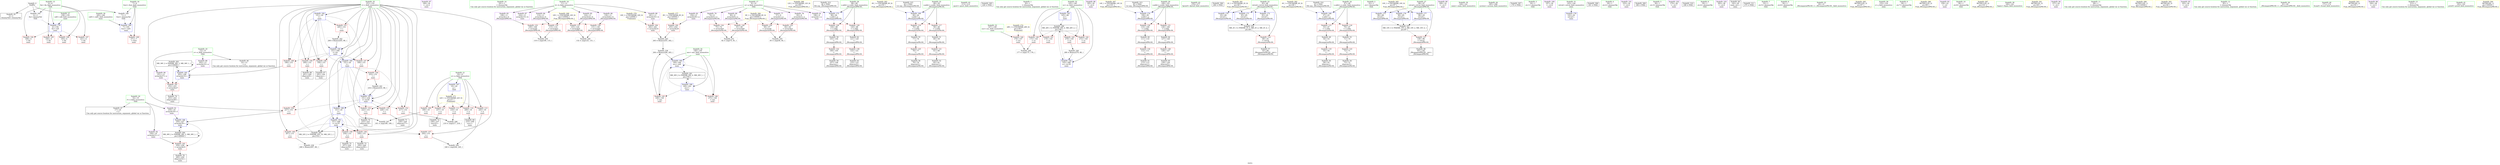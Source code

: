 digraph "SVFG" {
	label="SVFG";

	Node0x55605c719210 [shape=record,color=grey,label="{NodeID: 0\nNullPtr}"];
	Node0x55605c719210 -> Node0x55605c71aca0[style=solid];
	Node0x55605c719210 -> Node0x55605c722f00[style=solid];
	Node0x55605c719210 -> Node0x55605c722fd0[style=solid];
	Node0x55605c7343c0 [shape=record,color=black,label="{NodeID: 263\nMR_36V_2 = PHI(MR_36V_3, MR_36V_1, )\npts\{150000 \}\n}"];
	Node0x55605c7343c0 -> Node0x55605c722bc0[style=dashed];
	Node0x55605c7343c0 -> Node0x55605c723e00[style=dashed];
	Node0x55605c7343c0 -> Node0x55605c7343c0[style=dashed];
	Node0x55605c723b90 [shape=record,color=blue,label="{NodeID: 180\n7\<--165\nfout\<--call1\nmain\n}"];
	Node0x55605c723b90 -> Node0x55605c71b150[style=dashed];
	Node0x55605c71b880 [shape=record,color=purple,label="{NodeID: 97\n169\<--30\n\<--.str.4\nmain\n}"];
	Node0x55605c712230 [shape=record,color=green,label="{NodeID: 14\n241\<--1\n\<--dummyObj\nCan only get source location for instruction, argument, global var or function.}"];
	Node0x55605c736ac0 [shape=record,color=yellow,style=double,label="{NodeID: 277\n8V_1 = ENCHI(MR_8V_0)\npts\{100000 \}\nFun[main]}"];
	Node0x55605c736ac0 -> Node0x55605c722c90[style=dashed];
	Node0x55605c71b3c0 [shape=record,color=red,label="{NodeID: 111\n218\<--19\n\<--n\nmain\n}"];
	Node0x55605c71b3c0 -> Node0x55605c7288a0[style=solid];
	Node0x55605c719d80 [shape=record,color=green,label="{NodeID: 28\n98\<--99\nx.addr\<--x.addr_field_insensitive\n_Z8comparefPKvS0_\n}"];
	Node0x55605c719d80 -> Node0x55605c7210f0[style=solid];
	Node0x55605c719d80 -> Node0x55605c7211c0[style=solid];
	Node0x55605c719d80 -> Node0x55605c7235e0[style=solid];
	Node0x55605c720e80 [shape=record,color=red,label="{NodeID: 125\n78\<--77\n\<--\n_Z8compareePKvS0_\n}"];
	Node0x55605c720e80 -> Node0x55605c71c640[style=solid];
	Node0x55605c71a9a0 [shape=record,color=green,label="{NodeID: 42\n213\<--214\nqsort\<--qsort_field_insensitive\n}"];
	Node0x55605c743150 [shape=record,color=black,label="{NodeID: 305\n226 = PHI()\n}"];
	Node0x55605c7219e0 [shape=record,color=red,label="{NodeID: 139\n131\<--130\n\<--arrayidx6\n_Z8comparefPKvS0_\n}"];
	Node0x55605c7219e0 -> Node0x55605c728d20[style=solid];
	Node0x55605c71c640 [shape=record,color=black,label="{NodeID: 56\n79\<--78\nidxprom5\<--\n_Z8compareePKvS0_\n}"];
	Node0x55605c722540 [shape=record,color=red,label="{NodeID: 153\n222\<--151\n\<--i\nmain\n}"];
	Node0x55605c722540 -> Node0x55605c71d1a0[style=solid];
	Node0x55605c71d1a0 [shape=record,color=black,label="{NodeID: 70\n223\<--222\nidxprom14\<--\nmain\n}"];
	Node0x55605c728ea0 [shape=record,color=grey,label="{NodeID: 250\n116 = cmp(109, 115, )\n}"];
	Node0x55605c7230d0 [shape=record,color=blue,label="{NodeID: 167\n19\<--20\nn\<--\nGlob }"];
	Node0x55605c7230d0 -> Node0x55605c735d70[style=dashed];
	Node0x55605c71dd00 [shape=record,color=purple,label="{NodeID: 84\n114\<--11\narrayidx2\<--b\n_Z8comparefPKvS0_\n}"];
	Node0x55605c71dd00 -> Node0x55605c7216a0[style=solid];
	Node0x55605c6fd7c0 [shape=record,color=green,label="{NodeID: 1\n20\<--1\n\<--dummyObj\nCan only get source location for instruction, argument, global var or function.}"];
	Node0x55605c7348c0 [shape=record,color=black,label="{NodeID: 264\nMR_38V_2 = PHI(MR_38V_3, MR_38V_1, )\npts\{180000 \}\n}"];
	Node0x55605c7348c0 -> Node0x55605c722d60[style=dashed];
	Node0x55605c7348c0 -> Node0x55605c724070[style=dashed];
	Node0x55605c7348c0 -> Node0x55605c7348c0[style=dashed];
	Node0x55605c723c60 [shape=record,color=blue,label="{NodeID: 181\n145\<--68\nss\<--\nmain\n}"];
	Node0x55605c723c60 -> Node0x55605c7334c0[style=dashed];
	Node0x55605c71b950 [shape=record,color=purple,label="{NodeID: 98\n185\<--30\n\<--.str.4\nmain\n}"];
	Node0x55605c712330 [shape=record,color=green,label="{NodeID: 15\n4\<--6\nfin\<--fin_field_insensitive\nGlob }"];
	Node0x55605c712330 -> Node0x55605c71be30[style=solid];
	Node0x55605c712330 -> Node0x55605c71bf00[style=solid];
	Node0x55605c712330 -> Node0x55605c71afb0[style=solid];
	Node0x55605c712330 -> Node0x55605c71b080[style=solid];
	Node0x55605c712330 -> Node0x55605c722f00[style=solid];
	Node0x55605c712330 -> Node0x55605c723ac0[style=solid];
	Node0x55605c736ba0 [shape=record,color=yellow,style=double,label="{NodeID: 278\n16V_1 = ENCHI(MR_16V_0)\npts\{120000 \}\nFun[main]}"];
	Node0x55605c736ba0 -> Node0x55605c722e30[style=dashed];
	Node0x55605c71b490 [shape=record,color=red,label="{NodeID: 112\n237\<--19\n\<--n\nmain\n}"];
	Node0x55605c71b490 -> Node0x55605c71d340[style=solid];
	Node0x55605c719e50 [shape=record,color=green,label="{NodeID: 29\n100\<--101\ny.addr\<--y.addr_field_insensitive\n_Z8comparefPKvS0_\n}"];
	Node0x55605c719e50 -> Node0x55605c721290[style=solid];
	Node0x55605c719e50 -> Node0x55605c721360[style=solid];
	Node0x55605c719e50 -> Node0x55605c7236b0[style=solid];
	Node0x55605c720f50 [shape=record,color=red,label="{NodeID: 126\n81\<--80\n\<--arrayidx6\n_Z8compareePKvS0_\n}"];
	Node0x55605c720f50 -> Node0x55605c729020[style=solid];
	Node0x55605c71aaa0 [shape=record,color=green,label="{NodeID: 43\n276\<--277\nfprintf\<--fprintf_field_insensitive\n}"];
	Node0x55605c743250 [shape=record,color=black,label="{NodeID: 306\n284 = PHI()\n}"];
	Node0x55605c721ab0 [shape=record,color=red,label="{NodeID: 140\n175\<--145\n\<--ss\nmain\n}"];
	Node0x55605c721ab0 -> Node0x55605c728ba0[style=solid];
	Node0x55605c71c710 [shape=record,color=black,label="{NodeID: 57\n42\<--89\n_Z8compareePKvS0__ret\<--\n_Z8compareePKvS0_\n}"];
	Node0x55605c722610 [shape=record,color=red,label="{NodeID: 154\n227\<--151\n\<--i\nmain\n}"];
	Node0x55605c722610 -> Node0x55605c724070[style=solid];
	Node0x55605c71d270 [shape=record,color=black,label="{NodeID: 71\n229\<--228\nidxprom17\<--\nmain\n}"];
	Node0x55605c729020 [shape=record,color=grey,label="{NodeID: 251\n82 = cmp(75, 81, )\n}"];
	Node0x55605c7231d0 [shape=record,color=blue,label="{NodeID: 168\n47\<--43\nx.addr\<--x\n_Z8compareePKvS0_\n}"];
	Node0x55605c7231d0 -> Node0x55605c7206e0[style=dashed];
	Node0x55605c7231d0 -> Node0x55605c720770[style=dashed];
	Node0x55605c71ddd0 [shape=record,color=purple,label="{NodeID: 85\n124\<--11\narrayidx4\<--b\n_Z8comparefPKvS0_\n}"];
	Node0x55605c71ddd0 -> Node0x55605c721840[style=solid];
	Node0x55605c6fd690 [shape=record,color=green,label="{NodeID: 2\n22\<--1\n.str\<--dummyObj\nGlob }"];
	Node0x55605c734dc0 [shape=record,color=yellow,style=double,label="{NodeID: 265\n10V_1 = ENCHI(MR_10V_0)\npts\{97 \}\nFun[_Z8comparefPKvS0_]}"];
	Node0x55605c734dc0 -> Node0x55605c723780[style=dashed];
	Node0x55605c734dc0 -> Node0x55605c723850[style=dashed];
	Node0x55605c734dc0 -> Node0x55605c723920[style=dashed];
	Node0x55605c723d30 [shape=record,color=blue,label="{NodeID: 182\n151\<--20\ni\<--\nmain\n}"];
	Node0x55605c723d30 -> Node0x55605c722060[style=dashed];
	Node0x55605c723d30 -> Node0x55605c722130[style=dashed];
	Node0x55605c723d30 -> Node0x55605c722200[style=dashed];
	Node0x55605c723d30 -> Node0x55605c7222d0[style=dashed];
	Node0x55605c723d30 -> Node0x55605c7223a0[style=dashed];
	Node0x55605c723d30 -> Node0x55605c723ed0[style=dashed];
	Node0x55605c723d30 -> Node0x55605c723fa0[style=dashed];
	Node0x55605c71ba20 [shape=record,color=purple,label="{NodeID: 99\n180\<--32\n\<--.str.5\nmain\n}"];
	Node0x55605c712430 [shape=record,color=green,label="{NodeID: 16\n7\<--8\nfout\<--fout_field_insensitive\nGlob }"];
	Node0x55605c712430 -> Node0x55605c71b150[style=solid];
	Node0x55605c712430 -> Node0x55605c722fd0[style=solid];
	Node0x55605c712430 -> Node0x55605c723b90[style=solid];
	Node0x55605c71b560 [shape=record,color=red,label="{NodeID: 113\n245\<--19\n\<--n\nmain\n}"];
	Node0x55605c71b560 -> Node0x55605c7285a0[style=solid];
	Node0x55605c719f20 [shape=record,color=green,label="{NodeID: 30\n140\<--141\nmain\<--main_field_insensitive\n}"];
	Node0x55605c721020 [shape=record,color=red,label="{NodeID: 127\n138\<--96\n\<--retval\n_Z8comparefPKvS0_\n}"];
	Node0x55605c721020 -> Node0x55605c71ce60[style=solid];
	Node0x55605c71aba0 [shape=record,color=green,label="{NodeID: 44\n285\<--286\nsystem\<--system_field_insensitive\n}"];
	Node0x55605c743350 [shape=record,color=black,label="{NodeID: 307\n170 = PHI()\n}"];
	Node0x55605c721b80 [shape=record,color=red,label="{NodeID: 141\n179\<--145\n\<--ss\nmain\n}"];
	Node0x55605c71c7e0 [shape=record,color=black,label="{NodeID: 58\n105\<--104\n\<--\n_Z8comparefPKvS0_\n}"];
	Node0x55605c71c7e0 -> Node0x55605c721430[style=solid];
	Node0x55605c727ca0 [shape=record,color=grey,label="{NodeID: 238\n264 = Binary(248, 263, )\n}"];
	Node0x55605c727ca0 -> Node0x55605c7243b0[style=solid];
	Node0x55605c7226e0 [shape=record,color=red,label="{NodeID: 155\n228\<--151\n\<--i\nmain\n}"];
	Node0x55605c7226e0 -> Node0x55605c71d270[style=solid];
	Node0x55605c71d340 [shape=record,color=black,label="{NodeID: 72\n238\<--237\nconv22\<--\nmain\n}"];
	Node0x55605c730cc0 [shape=record,color=black,label="{NodeID: 252\nMR_2V_3 = PHI(MR_2V_5, MR_2V_2, MR_2V_4, )\npts\{46 \}\n}"];
	Node0x55605c730cc0 -> Node0x55605c71b630[style=dashed];
	Node0x55605c7232a0 [shape=record,color=blue,label="{NodeID: 169\n49\<--44\ny.addr\<--y\n_Z8compareePKvS0_\n}"];
	Node0x55605c7232a0 -> Node0x55605c720800[style=dashed];
	Node0x55605c7232a0 -> Node0x55605c7208d0[style=dashed];
	Node0x55605c71dea0 [shape=record,color=purple,label="{NodeID: 86\n130\<--11\narrayidx6\<--b\n_Z8comparefPKvS0_\n}"];
	Node0x55605c71dea0 -> Node0x55605c7219e0[style=solid];
	Node0x55605c718930 [shape=record,color=green,label="{NodeID: 3\n24\<--1\n.str.1\<--dummyObj\nGlob }"];
	Node0x55605c7358e0 [shape=record,color=yellow,style=double,label="{NodeID: 266\n12V_1 = ENCHI(MR_12V_0)\npts\{99 \}\nFun[_Z8comparefPKvS0_]}"];
	Node0x55605c7358e0 -> Node0x55605c7235e0[style=dashed];
	Node0x55605c723e00 [shape=record,color=blue,label="{NodeID: 183\n202\<--199\narrayidx10\<--\nmain\n}"];
	Node0x55605c723e00 -> Node0x55605c722bc0[style=dashed];
	Node0x55605c723e00 -> Node0x55605c723e00[style=dashed];
	Node0x55605c723e00 -> Node0x55605c7343c0[style=dashed];
	Node0x55605c71baf0 [shape=record,color=purple,label="{NodeID: 100\n197\<--34\n\<--.str.6\nmain\n}"];
	Node0x55605c712530 [shape=record,color=green,label="{NodeID: 17\n9\<--10\na\<--a_field_insensitive\nGlob }"];
	Node0x55605c712530 -> Node0x55605c71d750[style=solid];
	Node0x55605c712530 -> Node0x55605c71d820[style=solid];
	Node0x55605c712530 -> Node0x55605c71d8f0[style=solid];
	Node0x55605c712530 -> Node0x55605c71d9c0[style=solid];
	Node0x55605c712530 -> Node0x55605c71da90[style=solid];
	Node0x55605c712530 -> Node0x55605c71db60[style=solid];
	Node0x55605c71b630 [shape=record,color=red,label="{NodeID: 114\n89\<--45\n\<--retval\n_Z8compareePKvS0_\n}"];
	Node0x55605c71b630 -> Node0x55605c71c710[style=solid];
	Node0x55605c71a020 [shape=record,color=green,label="{NodeID: 31\n143\<--144\nretval\<--retval_field_insensitive\nmain\n}"];
	Node0x55605c71a020 -> Node0x55605c7239f0[style=solid];
	Node0x55605c7210f0 [shape=record,color=red,label="{NodeID: 128\n104\<--98\n\<--x.addr\n_Z8comparefPKvS0_\n}"];
	Node0x55605c7210f0 -> Node0x55605c71c7e0[style=solid];
	Node0x55605c71aca0 [shape=record,color=black,label="{NodeID: 45\n2\<--3\ndummyVal\<--dummyVal\n}"];
	Node0x55605c743450 [shape=record,color=black,label="{NodeID: 308\n181 = PHI()\n}"];
	Node0x55605c721c50 [shape=record,color=red,label="{NodeID: 142\n272\<--145\n\<--ss\nmain\n}"];
	Node0x55605c71c8b0 [shape=record,color=black,label="{NodeID: 59\n107\<--106\nidxprom\<--\n_Z8comparefPKvS0_\n}"];
	Node0x55605c727e20 [shape=record,color=grey,label="{NodeID: 239\n268 = Binary(267, 68, )\n}"];
	Node0x55605c727e20 -> Node0x55605c724480[style=solid];
	Node0x55605c7227b0 [shape=record,color=red,label="{NodeID: 156\n233\<--151\n\<--i\nmain\n}"];
	Node0x55605c7227b0 -> Node0x55605c728120[style=solid];
	Node0x55605c71d410 [shape=record,color=black,label="{NodeID: 73\n250\<--249\nidxprom26\<--\nmain\n}"];
	Node0x55605c723370 [shape=record,color=blue,label="{NodeID: 170\n45\<--68\nretval\<--\n_Z8compareePKvS0_\n}"];
	Node0x55605c723370 -> Node0x55605c730cc0[style=dashed];
	Node0x55605c71df70 [shape=record,color=purple,label="{NodeID: 87\n224\<--11\narrayidx15\<--b\nmain\n}"];
	Node0x55605c6fdaa0 [shape=record,color=green,label="{NodeID: 4\n26\<--1\n.str.2\<--dummyObj\nGlob }"];
	Node0x55605c7359c0 [shape=record,color=yellow,style=double,label="{NodeID: 267\n14V_1 = ENCHI(MR_14V_0)\npts\{101 \}\nFun[_Z8comparefPKvS0_]}"];
	Node0x55605c7359c0 -> Node0x55605c7236b0[style=dashed];
	Node0x55605c723ed0 [shape=record,color=blue,label="{NodeID: 184\n151\<--206\ni\<--inc\nmain\n}"];
	Node0x55605c723ed0 -> Node0x55605c722060[style=dashed];
	Node0x55605c723ed0 -> Node0x55605c722130[style=dashed];
	Node0x55605c723ed0 -> Node0x55605c722200[style=dashed];
	Node0x55605c723ed0 -> Node0x55605c7222d0[style=dashed];
	Node0x55605c723ed0 -> Node0x55605c7223a0[style=dashed];
	Node0x55605c723ed0 -> Node0x55605c723ed0[style=dashed];
	Node0x55605c723ed0 -> Node0x55605c723fa0[style=dashed];
	Node0x55605c71bbc0 [shape=record,color=purple,label="{NodeID: 101\n225\<--34\n\<--.str.6\nmain\n}"];
	Node0x55605c7196b0 [shape=record,color=green,label="{NodeID: 18\n11\<--12\nb\<--b_field_insensitive\nGlob }"];
	Node0x55605c7196b0 -> Node0x55605c71dc30[style=solid];
	Node0x55605c7196b0 -> Node0x55605c71dd00[style=solid];
	Node0x55605c7196b0 -> Node0x55605c71ddd0[style=solid];
	Node0x55605c7196b0 -> Node0x55605c71dea0[style=solid];
	Node0x55605c7196b0 -> Node0x55605c71df70[style=solid];
	Node0x55605c7196b0 -> Node0x55605c71e040[style=solid];
	Node0x55605c736e40 [shape=record,color=yellow,style=double,label="{NodeID: 281\n2V_1 = ENCHI(MR_2V_0)\npts\{46 \}\nFun[_Z8compareePKvS0_]}"];
	Node0x55605c736e40 -> Node0x55605c723370[style=dashed];
	Node0x55605c736e40 -> Node0x55605c723440[style=dashed];
	Node0x55605c736e40 -> Node0x55605c723510[style=dashed];
	Node0x55605c7206e0 [shape=record,color=red,label="{NodeID: 115\n53\<--47\n\<--x.addr\n_Z8compareePKvS0_\n}"];
	Node0x55605c7206e0 -> Node0x55605c71c090[style=solid];
	Node0x55605c71a0f0 [shape=record,color=green,label="{NodeID: 32\n145\<--146\nss\<--ss_field_insensitive\nmain\n}"];
	Node0x55605c71a0f0 -> Node0x55605c721ab0[style=solid];
	Node0x55605c71a0f0 -> Node0x55605c721b80[style=solid];
	Node0x55605c71a0f0 -> Node0x55605c721c50[style=solid];
	Node0x55605c71a0f0 -> Node0x55605c721d20[style=solid];
	Node0x55605c71a0f0 -> Node0x55605c723c60[style=solid];
	Node0x55605c71a0f0 -> Node0x55605c71e6c0[style=solid];
	Node0x55605c7211c0 [shape=record,color=red,label="{NodeID: 129\n120\<--98\n\<--x.addr\n_Z8comparefPKvS0_\n}"];
	Node0x55605c7211c0 -> Node0x55605c71cb20[style=solid];
	Node0x55605c71ada0 [shape=record,color=black,label="{NodeID: 46\n14\<--13\n\<--e\nCan only get source location for instruction, argument, global var or function.}"];
	Node0x55605c743550 [shape=record,color=black,label="{NodeID: 309\n186 = PHI()\n}"];
	Node0x55605c721d20 [shape=record,color=red,label="{NodeID: 143\n279\<--145\n\<--ss\nmain\n}"];
	Node0x55605c721d20 -> Node0x55605c727fa0[style=solid];
	Node0x55605c71c980 [shape=record,color=black,label="{NodeID: 60\n111\<--110\n\<--\n_Z8comparefPKvS0_\n}"];
	Node0x55605c71c980 -> Node0x55605c7215d0[style=solid];
	Node0x55605c727fa0 [shape=record,color=grey,label="{NodeID: 240\n280 = Binary(279, 68, )\n}"];
	Node0x55605c727fa0 -> Node0x55605c71e6c0[style=solid];
	Node0x55605c722880 [shape=record,color=red,label="{NodeID: 157\n244\<--151\n\<--i\nmain\n}"];
	Node0x55605c722880 -> Node0x55605c7285a0[style=solid];
	Node0x55605c71d4e0 [shape=record,color=black,label="{NodeID: 74\n253\<--252\nidxprom28\<--\nmain\n}"];
	Node0x55605c723440 [shape=record,color=blue,label="{NodeID: 171\n45\<--85\nretval\<--\n_Z8compareePKvS0_\n}"];
	Node0x55605c723440 -> Node0x55605c730cc0[style=dashed];
	Node0x55605c71e040 [shape=record,color=purple,label="{NodeID: 88\n261\<--11\narrayidx33\<--b\nmain\n}"];
	Node0x55605c71e040 -> Node0x55605c722e30[style=solid];
	Node0x55605c6fdb30 [shape=record,color=green,label="{NodeID: 5\n28\<--1\n.str.3\<--dummyObj\nGlob }"];
	Node0x55605c735aa0 [shape=record,color=yellow,style=double,label="{NodeID: 268\n16V_1 = ENCHI(MR_16V_0)\npts\{120000 \}\nFun[_Z8comparefPKvS0_]}"];
	Node0x55605c735aa0 -> Node0x55605c721500[style=dashed];
	Node0x55605c735aa0 -> Node0x55605c7216a0[style=dashed];
	Node0x55605c735aa0 -> Node0x55605c721840[style=dashed];
	Node0x55605c735aa0 -> Node0x55605c7219e0[style=dashed];
	Node0x55605c723fa0 [shape=record,color=blue,label="{NodeID: 185\n151\<--20\ni\<--\nmain\n}"];
	Node0x55605c723fa0 -> Node0x55605c722470[style=dashed];
	Node0x55605c723fa0 -> Node0x55605c722540[style=dashed];
	Node0x55605c723fa0 -> Node0x55605c722610[style=dashed];
	Node0x55605c723fa0 -> Node0x55605c7226e0[style=dashed];
	Node0x55605c723fa0 -> Node0x55605c7227b0[style=dashed];
	Node0x55605c723fa0 -> Node0x55605c724140[style=dashed];
	Node0x55605c723fa0 -> Node0x55605c7242e0[style=dashed];
	Node0x55605c71bc90 [shape=record,color=purple,label="{NodeID: 102\n274\<--36\n\<--.str.7\nmain\n}"];
	Node0x55605c719740 [shape=record,color=green,label="{NodeID: 19\n13\<--15\ne\<--e_field_insensitive\nGlob }"];
	Node0x55605c719740 -> Node0x55605c71ada0[style=solid];
	Node0x55605c719740 -> Node0x55605c71e110[style=solid];
	Node0x55605c719740 -> Node0x55605c71e1e0[style=solid];
	Node0x55605c736f50 [shape=record,color=yellow,style=double,label="{NodeID: 282\n4V_1 = ENCHI(MR_4V_0)\npts\{48 \}\nFun[_Z8compareePKvS0_]}"];
	Node0x55605c736f50 -> Node0x55605c7231d0[style=dashed];
	Node0x55605c720770 [shape=record,color=red,label="{NodeID: 116\n70\<--47\n\<--x.addr\n_Z8compareePKvS0_\n}"];
	Node0x55605c720770 -> Node0x55605c71c3d0[style=solid];
	Node0x55605c71a1c0 [shape=record,color=green,label="{NodeID: 33\n147\<--148\nsss\<--sss_field_insensitive\nmain\n}"];
	Node0x55605c71a1c0 -> Node0x55605c721df0[style=solid];
	Node0x55605c721290 [shape=record,color=red,label="{NodeID: 130\n110\<--100\n\<--y.addr\n_Z8comparefPKvS0_\n}"];
	Node0x55605c721290 -> Node0x55605c71c980[style=solid];
	Node0x55605c71aea0 [shape=record,color=black,label="{NodeID: 47\n17\<--16\n\<--f\nCan only get source location for instruction, argument, global var or function.}"];
	Node0x55605c743650 [shape=record,color=black,label="{NodeID: 310\n198 = PHI()\n}"];
	Node0x55605c721df0 [shape=record,color=red,label="{NodeID: 144\n176\<--147\n\<--sss\nmain\n}"];
	Node0x55605c721df0 -> Node0x55605c728ba0[style=solid];
	Node0x55605c71ca50 [shape=record,color=black,label="{NodeID: 61\n113\<--112\nidxprom1\<--\n_Z8comparefPKvS0_\n}"];
	Node0x55605c728120 [shape=record,color=grey,label="{NodeID: 241\n234 = Binary(233, 68, )\n}"];
	Node0x55605c728120 -> Node0x55605c724140[style=solid];
	Node0x55605c722950 [shape=record,color=red,label="{NodeID: 158\n249\<--151\n\<--i\nmain\n}"];
	Node0x55605c722950 -> Node0x55605c71d410[style=solid];
	Node0x55605c71d5b0 [shape=record,color=black,label="{NodeID: 75\n257\<--256\nidxprom30\<--\nmain\n}"];
	Node0x55605c723510 [shape=record,color=blue,label="{NodeID: 172\n45\<--20\nretval\<--\n_Z8compareePKvS0_\n}"];
	Node0x55605c723510 -> Node0x55605c730cc0[style=dashed];
	Node0x55605c71e110 [shape=record,color=purple,label="{NodeID: 89\n202\<--13\narrayidx10\<--e\nmain\n}"];
	Node0x55605c71e110 -> Node0x55605c723e00[style=solid];
	Node0x55605c718c30 [shape=record,color=green,label="{NodeID: 6\n30\<--1\n.str.4\<--dummyObj\nGlob }"];
	Node0x55605c724070 [shape=record,color=blue,label="{NodeID: 186\n230\<--227\narrayidx18\<--\nmain\n}"];
	Node0x55605c724070 -> Node0x55605c722d60[style=dashed];
	Node0x55605c724070 -> Node0x55605c724070[style=dashed];
	Node0x55605c724070 -> Node0x55605c7348c0[style=dashed];
	Node0x55605c71bd60 [shape=record,color=purple,label="{NodeID: 103\n283\<--38\n\<--.str.8\nmain\n}"];
	Node0x55605c7197d0 [shape=record,color=green,label="{NodeID: 20\n16\<--18\nf\<--f_field_insensitive\nGlob }"];
	Node0x55605c7197d0 -> Node0x55605c71aea0[style=solid];
	Node0x55605c7197d0 -> Node0x55605c71e2b0[style=solid];
	Node0x55605c7197d0 -> Node0x55605c71e380[style=solid];
	Node0x55605c737030 [shape=record,color=yellow,style=double,label="{NodeID: 283\n6V_1 = ENCHI(MR_6V_0)\npts\{50 \}\nFun[_Z8compareePKvS0_]}"];
	Node0x55605c737030 -> Node0x55605c7232a0[style=dashed];
	Node0x55605c720800 [shape=record,color=red,label="{NodeID: 117\n59\<--49\n\<--y.addr\n_Z8compareePKvS0_\n}"];
	Node0x55605c720800 -> Node0x55605c71c230[style=solid];
	Node0x55605c71a290 [shape=record,color=green,label="{NodeID: 34\n149\<--150\nans\<--ans_field_insensitive\nmain\n}"];
	Node0x55605c71a290 -> Node0x55605c721ec0[style=solid];
	Node0x55605c71a290 -> Node0x55605c721f90[style=solid];
	Node0x55605c71a290 -> Node0x55605c724210[style=solid];
	Node0x55605c71a290 -> Node0x55605c7243b0[style=solid];
	Node0x55605c721360 [shape=record,color=red,label="{NodeID: 131\n126\<--100\n\<--y.addr\n_Z8comparefPKvS0_\n}"];
	Node0x55605c721360 -> Node0x55605c71ccc0[style=solid];
	Node0x55605c71bfc0 [shape=record,color=black,label="{NodeID: 48\n142\<--20\nmain_ret\<--\nmain\n}"];
	Node0x55605c743750 [shape=record,color=black,label="{NodeID: 311\n275 = PHI()\n}"];
	Node0x55605c721ec0 [shape=record,color=red,label="{NodeID: 145\n248\<--149\n\<--ans\nmain\n}"];
	Node0x55605c721ec0 -> Node0x55605c727ca0[style=solid];
	Node0x55605c71cb20 [shape=record,color=black,label="{NodeID: 62\n121\<--120\n\<--\n_Z8comparefPKvS0_\n}"];
	Node0x55605c71cb20 -> Node0x55605c721770[style=solid];
	Node0x55605c7282a0 [shape=record,color=grey,label="{NodeID: 242\n206 = Binary(205, 68, )\n}"];
	Node0x55605c7282a0 -> Node0x55605c723ed0[style=solid];
	Node0x55605c722a20 [shape=record,color=red,label="{NodeID: 159\n256\<--151\n\<--i\nmain\n}"];
	Node0x55605c722a20 -> Node0x55605c71d5b0[style=solid];
	Node0x55605c71d680 [shape=record,color=black,label="{NodeID: 76\n260\<--259\nidxprom32\<--\nmain\n}"];
	Node0x55605c7235e0 [shape=record,color=blue,label="{NodeID: 173\n98\<--94\nx.addr\<--x\n_Z8comparefPKvS0_\n}"];
	Node0x55605c7235e0 -> Node0x55605c7210f0[style=dashed];
	Node0x55605c7235e0 -> Node0x55605c7211c0[style=dashed];
	Node0x55605c71e1e0 [shape=record,color=purple,label="{NodeID: 90\n251\<--13\narrayidx27\<--e\nmain\n}"];
	Node0x55605c71e1e0 -> Node0x55605c722bc0[style=solid];
	Node0x55605c718cc0 [shape=record,color=green,label="{NodeID: 7\n32\<--1\n.str.5\<--dummyObj\nGlob }"];
	Node0x55605c724140 [shape=record,color=blue,label="{NodeID: 187\n151\<--234\ni\<--inc20\nmain\n}"];
	Node0x55605c724140 -> Node0x55605c722470[style=dashed];
	Node0x55605c724140 -> Node0x55605c722540[style=dashed];
	Node0x55605c724140 -> Node0x55605c722610[style=dashed];
	Node0x55605c724140 -> Node0x55605c7226e0[style=dashed];
	Node0x55605c724140 -> Node0x55605c7227b0[style=dashed];
	Node0x55605c724140 -> Node0x55605c724140[style=dashed];
	Node0x55605c724140 -> Node0x55605c7242e0[style=dashed];
	Node0x55605c71be30 [shape=record,color=red,label="{NodeID: 104\n168\<--4\n\<--fin\nmain\n}"];
	Node0x55605c719860 [shape=record,color=green,label="{NodeID: 21\n19\<--21\nn\<--n_field_insensitive\nGlob }"];
	Node0x55605c719860 -> Node0x55605c71b220[style=solid];
	Node0x55605c719860 -> Node0x55605c71b2f0[style=solid];
	Node0x55605c719860 -> Node0x55605c71b3c0[style=solid];
	Node0x55605c719860 -> Node0x55605c71b490[style=solid];
	Node0x55605c719860 -> Node0x55605c71b560[style=solid];
	Node0x55605c719860 -> Node0x55605c7230d0[style=solid];
	Node0x55605c737110 [shape=record,color=yellow,style=double,label="{NodeID: 284\n8V_1 = ENCHI(MR_8V_0)\npts\{100000 \}\nFun[_Z8compareePKvS0_]}"];
	Node0x55605c737110 -> Node0x55605c720a70[style=dashed];
	Node0x55605c737110 -> Node0x55605c720c10[style=dashed];
	Node0x55605c737110 -> Node0x55605c720db0[style=dashed];
	Node0x55605c737110 -> Node0x55605c720f50[style=dashed];
	Node0x55605c7208d0 [shape=record,color=red,label="{NodeID: 118\n76\<--49\n\<--y.addr\n_Z8compareePKvS0_\n}"];
	Node0x55605c7208d0 -> Node0x55605c71c570[style=solid];
	Node0x55605c71a360 [shape=record,color=green,label="{NodeID: 35\n151\<--152\ni\<--i_field_insensitive\nmain\n}"];
	Node0x55605c71a360 -> Node0x55605c722060[style=solid];
	Node0x55605c71a360 -> Node0x55605c722130[style=solid];
	Node0x55605c71a360 -> Node0x55605c722200[style=solid];
	Node0x55605c71a360 -> Node0x55605c7222d0[style=solid];
	Node0x55605c71a360 -> Node0x55605c7223a0[style=solid];
	Node0x55605c71a360 -> Node0x55605c722470[style=solid];
	Node0x55605c71a360 -> Node0x55605c722540[style=solid];
	Node0x55605c71a360 -> Node0x55605c722610[style=solid];
	Node0x55605c71a360 -> Node0x55605c7226e0[style=solid];
	Node0x55605c71a360 -> Node0x55605c7227b0[style=solid];
	Node0x55605c71a360 -> Node0x55605c722880[style=solid];
	Node0x55605c71a360 -> Node0x55605c722950[style=solid];
	Node0x55605c71a360 -> Node0x55605c722a20[style=solid];
	Node0x55605c71a360 -> Node0x55605c722af0[style=solid];
	Node0x55605c71a360 -> Node0x55605c723d30[style=solid];
	Node0x55605c71a360 -> Node0x55605c723ed0[style=solid];
	Node0x55605c71a360 -> Node0x55605c723fa0[style=solid];
	Node0x55605c71a360 -> Node0x55605c724140[style=solid];
	Node0x55605c71a360 -> Node0x55605c7242e0[style=solid];
	Node0x55605c71a360 -> Node0x55605c724480[style=solid];
	Node0x55605c721430 [shape=record,color=red,label="{NodeID: 132\n106\<--105\n\<--\n_Z8comparefPKvS0_\n}"];
	Node0x55605c721430 -> Node0x55605c71c8b0[style=solid];
	Node0x55605c71c090 [shape=record,color=black,label="{NodeID: 49\n54\<--53\n\<--\n_Z8compareePKvS0_\n}"];
	Node0x55605c71c090 -> Node0x55605c7209a0[style=solid];
	Node0x55605c743850 [shape=record,color=black,label="{NodeID: 312\n94 = PHI()\n0th arg _Z8comparefPKvS0_ }"];
	Node0x55605c743850 -> Node0x55605c7235e0[style=solid];
	Node0x55605c721f90 [shape=record,color=red,label="{NodeID: 146\n273\<--149\n\<--ans\nmain\n}"];
	Node0x55605c71cbf0 [shape=record,color=black,label="{NodeID: 63\n123\<--122\nidxprom3\<--\n_Z8comparefPKvS0_\n}"];
	Node0x55605c728420 [shape=record,color=grey,label="{NodeID: 243\n263 = Binary(255, 262, )\n}"];
	Node0x55605c728420 -> Node0x55605c727ca0[style=solid];
	Node0x55605c722af0 [shape=record,color=red,label="{NodeID: 160\n267\<--151\n\<--i\nmain\n}"];
	Node0x55605c722af0 -> Node0x55605c727e20[style=solid];
	Node0x55605c71d750 [shape=record,color=purple,label="{NodeID: 77\n57\<--9\narrayidx\<--a\n_Z8compareePKvS0_\n}"];
	Node0x55605c71d750 -> Node0x55605c720a70[style=solid];
	Node0x55605c7325c0 [shape=record,color=black,label="{NodeID: 257\nMR_10V_3 = PHI(MR_10V_5, MR_10V_2, MR_10V_4, )\npts\{97 \}\n}"];
	Node0x55605c7325c0 -> Node0x55605c721020[style=dashed];
	Node0x55605c7236b0 [shape=record,color=blue,label="{NodeID: 174\n100\<--95\ny.addr\<--y\n_Z8comparefPKvS0_\n}"];
	Node0x55605c7236b0 -> Node0x55605c721290[style=dashed];
	Node0x55605c7236b0 -> Node0x55605c721360[style=dashed];
	Node0x55605c71e2b0 [shape=record,color=purple,label="{NodeID: 91\n230\<--16\narrayidx18\<--f\nmain\n}"];
	Node0x55605c71e2b0 -> Node0x55605c724070[style=solid];
	Node0x55605c718d50 [shape=record,color=green,label="{NodeID: 8\n34\<--1\n.str.6\<--dummyObj\nGlob }"];
	Node0x55605c735d70 [shape=record,color=yellow,style=double,label="{NodeID: 271\n22V_1 = ENCHI(MR_22V_0)\npts\{21 \}\nFun[main]}"];
	Node0x55605c735d70 -> Node0x55605c71b220[style=dashed];
	Node0x55605c735d70 -> Node0x55605c71b2f0[style=dashed];
	Node0x55605c735d70 -> Node0x55605c71b3c0[style=dashed];
	Node0x55605c735d70 -> Node0x55605c71b490[style=dashed];
	Node0x55605c735d70 -> Node0x55605c71b560[style=dashed];
	Node0x55605c724210 [shape=record,color=blue,label="{NodeID: 188\n149\<--241\nans\<--\nmain\n}"];
	Node0x55605c724210 -> Node0x55605c721ec0[style=dashed];
	Node0x55605c724210 -> Node0x55605c721f90[style=dashed];
	Node0x55605c724210 -> Node0x55605c7243b0[style=dashed];
	Node0x55605c724210 -> Node0x55605c7339c0[style=dashed];
	Node0x55605c71bf00 [shape=record,color=red,label="{NodeID: 105\n184\<--4\n\<--fin\nmain\n}"];
	Node0x55605c7198f0 [shape=record,color=green,label="{NodeID: 22\n40\<--41\n_Z8compareePKvS0_\<--_Z8compareePKvS0__field_insensitive\n}"];
	Node0x55605c7371f0 [shape=record,color=yellow,style=double,label="{NodeID: 285\nRETMU(10V_3)\npts\{97 \}\nFun[_Z8comparefPKvS0_]}"];
	Node0x55605c7209a0 [shape=record,color=red,label="{NodeID: 119\n55\<--54\n\<--\n_Z8compareePKvS0_\n}"];
	Node0x55605c7209a0 -> Node0x55605c71c160[style=solid];
	Node0x55605c71a430 [shape=record,color=green,label="{NodeID: 36\n153\<--154\nj\<--j_field_insensitive\nmain\n}"];
	Node0x55605c721500 [shape=record,color=red,label="{NodeID: 133\n109\<--108\n\<--arrayidx\n_Z8comparefPKvS0_\n}"];
	Node0x55605c721500 -> Node0x55605c728ea0[style=solid];
	Node0x55605c71c160 [shape=record,color=black,label="{NodeID: 50\n56\<--55\nidxprom\<--\n_Z8compareePKvS0_\n}"];
	Node0x55605c7439b0 [shape=record,color=black,label="{NodeID: 313\n95 = PHI()\n1st arg _Z8comparefPKvS0_ }"];
	Node0x55605c7439b0 -> Node0x55605c7236b0[style=solid];
	Node0x55605c722060 [shape=record,color=red,label="{NodeID: 147\n189\<--151\n\<--i\nmain\n}"];
	Node0x55605c722060 -> Node0x55605c728a20[style=solid];
	Node0x55605c71ccc0 [shape=record,color=black,label="{NodeID: 64\n127\<--126\n\<--\n_Z8comparefPKvS0_\n}"];
	Node0x55605c71ccc0 -> Node0x55605c721910[style=solid];
	Node0x55605c7285a0 [shape=record,color=grey,label="{NodeID: 244\n246 = cmp(244, 245, )\n}"];
	Node0x55605c722bc0 [shape=record,color=red,label="{NodeID: 161\n252\<--251\n\<--arrayidx27\nmain\n}"];
	Node0x55605c722bc0 -> Node0x55605c71d4e0[style=solid];
	Node0x55605c71d820 [shape=record,color=purple,label="{NodeID: 78\n63\<--9\narrayidx2\<--a\n_Z8compareePKvS0_\n}"];
	Node0x55605c71d820 -> Node0x55605c720c10[style=solid];
	Node0x55605c723780 [shape=record,color=blue,label="{NodeID: 175\n96\<--68\nretval\<--\n_Z8comparefPKvS0_\n}"];
	Node0x55605c723780 -> Node0x55605c7325c0[style=dashed];
	Node0x55605c71e380 [shape=record,color=purple,label="{NodeID: 92\n258\<--16\narrayidx31\<--f\nmain\n}"];
	Node0x55605c71e380 -> Node0x55605c722d60[style=solid];
	Node0x55605c718de0 [shape=record,color=green,label="{NodeID: 9\n36\<--1\n.str.7\<--dummyObj\nGlob }"];
	Node0x55605c7242e0 [shape=record,color=blue,label="{NodeID: 189\n151\<--20\ni\<--\nmain\n}"];
	Node0x55605c7242e0 -> Node0x55605c722880[style=dashed];
	Node0x55605c7242e0 -> Node0x55605c722950[style=dashed];
	Node0x55605c7242e0 -> Node0x55605c722a20[style=dashed];
	Node0x55605c7242e0 -> Node0x55605c722af0[style=dashed];
	Node0x55605c7242e0 -> Node0x55605c724480[style=dashed];
	Node0x55605c7242e0 -> Node0x55605c733ec0[style=dashed];
	Node0x55605c71afb0 [shape=record,color=red,label="{NodeID: 106\n193\<--4\n\<--fin\nmain\n}"];
	Node0x55605c719980 [shape=record,color=green,label="{NodeID: 23\n45\<--46\nretval\<--retval_field_insensitive\n_Z8compareePKvS0_\n}"];
	Node0x55605c719980 -> Node0x55605c71b630[style=solid];
	Node0x55605c719980 -> Node0x55605c723370[style=solid];
	Node0x55605c719980 -> Node0x55605c723440[style=solid];
	Node0x55605c719980 -> Node0x55605c723510[style=solid];
	Node0x55605c737d10 [shape=record,color=yellow,style=double,label="{NodeID: 286\nRETMU(12V_2)\npts\{99 \}\nFun[_Z8comparefPKvS0_]}"];
	Node0x55605c720a70 [shape=record,color=red,label="{NodeID: 120\n58\<--57\n\<--arrayidx\n_Z8compareePKvS0_\n}"];
	Node0x55605c720a70 -> Node0x55605c728720[style=solid];
	Node0x55605c71a500 [shape=record,color=green,label="{NodeID: 37\n158\<--159\ncall\<--call_field_insensitive\nmain\n}"];
	Node0x55605c71a500 -> Node0x55605c723ac0[style=solid];
	Node0x55605c7215d0 [shape=record,color=red,label="{NodeID: 134\n112\<--111\n\<--\n_Z8comparefPKvS0_\n}"];
	Node0x55605c7215d0 -> Node0x55605c71ca50[style=solid];
	Node0x55605c71c230 [shape=record,color=black,label="{NodeID: 51\n60\<--59\n\<--\n_Z8compareePKvS0_\n}"];
	Node0x55605c71c230 -> Node0x55605c720b40[style=solid];
	Node0x55605c743ab0 [shape=record,color=black,label="{NodeID: 314\n43 = PHI()\n0th arg _Z8compareePKvS0_ }"];
	Node0x55605c743ab0 -> Node0x55605c7231d0[style=solid];
	Node0x55605c722130 [shape=record,color=red,label="{NodeID: 148\n194\<--151\n\<--i\nmain\n}"];
	Node0x55605c722130 -> Node0x55605c71cf30[style=solid];
	Node0x55605c71cd90 [shape=record,color=black,label="{NodeID: 65\n129\<--128\nidxprom5\<--\n_Z8comparefPKvS0_\n}"];
	Node0x55605c728720 [shape=record,color=grey,label="{NodeID: 245\n65 = cmp(58, 64, )\n}"];
	Node0x55605c722c90 [shape=record,color=red,label="{NodeID: 162\n255\<--254\n\<--arrayidx29\nmain\n}"];
	Node0x55605c722c90 -> Node0x55605c728420[style=solid];
	Node0x55605c71d8f0 [shape=record,color=purple,label="{NodeID: 79\n74\<--9\narrayidx4\<--a\n_Z8compareePKvS0_\n}"];
	Node0x55605c71d8f0 -> Node0x55605c720db0[style=solid];
	Node0x55605c723850 [shape=record,color=blue,label="{NodeID: 176\n96\<--85\nretval\<--\n_Z8comparefPKvS0_\n}"];
	Node0x55605c723850 -> Node0x55605c7325c0[style=dashed];
	Node0x55605c71e450 [shape=record,color=purple,label="{NodeID: 93\n156\<--22\n\<--.str\nmain\n}"];
	Node0x55605c711270 [shape=record,color=green,label="{NodeID: 10\n38\<--1\n.str.8\<--dummyObj\nGlob }"];
	Node0x55605c7243b0 [shape=record,color=blue,label="{NodeID: 190\n149\<--264\nans\<--add\nmain\n}"];
	Node0x55605c7243b0 -> Node0x55605c721ec0[style=dashed];
	Node0x55605c7243b0 -> Node0x55605c721f90[style=dashed];
	Node0x55605c7243b0 -> Node0x55605c7243b0[style=dashed];
	Node0x55605c7243b0 -> Node0x55605c7339c0[style=dashed];
	Node0x55605c71b080 [shape=record,color=red,label="{NodeID: 107\n221\<--4\n\<--fin\nmain\n}"];
	Node0x55605c719a10 [shape=record,color=green,label="{NodeID: 24\n47\<--48\nx.addr\<--x.addr_field_insensitive\n_Z8compareePKvS0_\n}"];
	Node0x55605c719a10 -> Node0x55605c7206e0[style=solid];
	Node0x55605c719a10 -> Node0x55605c720770[style=solid];
	Node0x55605c719a10 -> Node0x55605c7231d0[style=solid];
	Node0x55605c737df0 [shape=record,color=yellow,style=double,label="{NodeID: 287\nRETMU(14V_2)\npts\{101 \}\nFun[_Z8comparefPKvS0_]}"];
	Node0x55605c720b40 [shape=record,color=red,label="{NodeID: 121\n61\<--60\n\<--\n_Z8compareePKvS0_\n}"];
	Node0x55605c720b40 -> Node0x55605c71c300[style=solid];
	Node0x55605c71a5d0 [shape=record,color=green,label="{NodeID: 38\n160\<--161\nfopen\<--fopen_field_insensitive\n}"];
	Node0x55605c738a60 [shape=record,color=yellow,style=double,label="{NodeID: 301\nRETMU(2V_3)\npts\{46 \}\nFun[_Z8compareePKvS0_]}"];
	Node0x55605c7216a0 [shape=record,color=red,label="{NodeID: 135\n115\<--114\n\<--arrayidx2\n_Z8comparefPKvS0_\n}"];
	Node0x55605c7216a0 -> Node0x55605c728ea0[style=solid];
	Node0x55605c71c300 [shape=record,color=black,label="{NodeID: 52\n62\<--61\nidxprom1\<--\n_Z8compareePKvS0_\n}"];
	Node0x55605c743bb0 [shape=record,color=black,label="{NodeID: 315\n44 = PHI()\n1st arg _Z8compareePKvS0_ }"];
	Node0x55605c743bb0 -> Node0x55605c7232a0[style=solid];
	Node0x55605c722200 [shape=record,color=red,label="{NodeID: 149\n199\<--151\n\<--i\nmain\n}"];
	Node0x55605c722200 -> Node0x55605c723e00[style=solid];
	Node0x55605c71ce60 [shape=record,color=black,label="{NodeID: 66\n93\<--138\n_Z8comparefPKvS0__ret\<--\n_Z8comparefPKvS0_\n}"];
	Node0x55605c7288a0 [shape=record,color=grey,label="{NodeID: 246\n219 = cmp(217, 218, )\n}"];
	Node0x55605c722d60 [shape=record,color=red,label="{NodeID: 163\n259\<--258\n\<--arrayidx31\nmain\n}"];
	Node0x55605c722d60 -> Node0x55605c71d680[style=solid];
	Node0x55605c71d9c0 [shape=record,color=purple,label="{NodeID: 80\n80\<--9\narrayidx6\<--a\n_Z8compareePKvS0_\n}"];
	Node0x55605c71d9c0 -> Node0x55605c720f50[style=solid];
	Node0x55605c7334c0 [shape=record,color=black,label="{NodeID: 260\nMR_26V_3 = PHI(MR_26V_4, MR_26V_2, )\npts\{146 \}\n}"];
	Node0x55605c7334c0 -> Node0x55605c721ab0[style=dashed];
	Node0x55605c7334c0 -> Node0x55605c721b80[style=dashed];
	Node0x55605c7334c0 -> Node0x55605c721c50[style=dashed];
	Node0x55605c7334c0 -> Node0x55605c721d20[style=dashed];
	Node0x55605c7334c0 -> Node0x55605c71e6c0[style=dashed];
	Node0x55605c723920 [shape=record,color=blue,label="{NodeID: 177\n96\<--20\nretval\<--\n_Z8comparefPKvS0_\n}"];
	Node0x55605c723920 -> Node0x55605c7325c0[style=dashed];
	Node0x55605c71e520 [shape=record,color=purple,label="{NodeID: 94\n157\<--24\n\<--.str.1\nmain\n}"];
	Node0x55605c711340 [shape=record,color=green,label="{NodeID: 11\n68\<--1\n\<--dummyObj\nCan only get source location for instruction, argument, global var or function.}"];
	Node0x55605c736010 [shape=record,color=yellow,style=double,label="{NodeID: 274\n28V_1 = ENCHI(MR_28V_0)\npts\{148 \}\nFun[main]}"];
	Node0x55605c736010 -> Node0x55605c721df0[style=dashed];
	Node0x55605c724480 [shape=record,color=blue,label="{NodeID: 191\n151\<--268\ni\<--inc35\nmain\n}"];
	Node0x55605c724480 -> Node0x55605c722880[style=dashed];
	Node0x55605c724480 -> Node0x55605c722950[style=dashed];
	Node0x55605c724480 -> Node0x55605c722a20[style=dashed];
	Node0x55605c724480 -> Node0x55605c722af0[style=dashed];
	Node0x55605c724480 -> Node0x55605c724480[style=dashed];
	Node0x55605c724480 -> Node0x55605c733ec0[style=dashed];
	Node0x55605c71b150 [shape=record,color=red,label="{NodeID: 108\n271\<--7\n\<--fout\nmain\n}"];
	Node0x55605c719ae0 [shape=record,color=green,label="{NodeID: 25\n49\<--50\ny.addr\<--y.addr_field_insensitive\n_Z8compareePKvS0_\n}"];
	Node0x55605c719ae0 -> Node0x55605c720800[style=solid];
	Node0x55605c719ae0 -> Node0x55605c7208d0[style=solid];
	Node0x55605c719ae0 -> Node0x55605c7232a0[style=solid];
	Node0x55605c737ed0 [shape=record,color=yellow,style=double,label="{NodeID: 288\nRETMU(16V_1)\npts\{120000 \}\nFun[_Z8comparefPKvS0_]}"];
	Node0x55605c720c10 [shape=record,color=red,label="{NodeID: 122\n64\<--63\n\<--arrayidx2\n_Z8compareePKvS0_\n}"];
	Node0x55605c720c10 -> Node0x55605c728720[style=solid];
	Node0x55605c71a6d0 [shape=record,color=green,label="{NodeID: 39\n165\<--166\ncall1\<--call1_field_insensitive\nmain\n}"];
	Node0x55605c71a6d0 -> Node0x55605c723b90[style=solid];
	Node0x55605c738b70 [shape=record,color=yellow,style=double,label="{NodeID: 302\nRETMU(4V_2)\npts\{48 \}\nFun[_Z8compareePKvS0_]}"];
	Node0x55605c721770 [shape=record,color=red,label="{NodeID: 136\n122\<--121\n\<--\n_Z8comparefPKvS0_\n}"];
	Node0x55605c721770 -> Node0x55605c71cbf0[style=solid];
	Node0x55605c71c3d0 [shape=record,color=black,label="{NodeID: 53\n71\<--70\n\<--\n_Z8compareePKvS0_\n}"];
	Node0x55605c71c3d0 -> Node0x55605c720ce0[style=solid];
	Node0x55605c7222d0 [shape=record,color=red,label="{NodeID: 150\n200\<--151\n\<--i\nmain\n}"];
	Node0x55605c7222d0 -> Node0x55605c71d000[style=solid];
	Node0x55605c71cf30 [shape=record,color=black,label="{NodeID: 67\n195\<--194\nidxprom\<--\nmain\n}"];
	Node0x55605c728a20 [shape=record,color=grey,label="{NodeID: 247\n191 = cmp(189, 190, )\n}"];
	Node0x55605c722e30 [shape=record,color=red,label="{NodeID: 164\n262\<--261\n\<--arrayidx33\nmain\n}"];
	Node0x55605c722e30 -> Node0x55605c728420[style=solid];
	Node0x55605c71da90 [shape=record,color=purple,label="{NodeID: 81\n196\<--9\narrayidx\<--a\nmain\n}"];
	Node0x55605c7339c0 [shape=record,color=black,label="{NodeID: 261\nMR_30V_2 = PHI(MR_30V_4, MR_30V_1, )\npts\{150 \}\n}"];
	Node0x55605c7339c0 -> Node0x55605c724210[style=dashed];
	Node0x55605c7239f0 [shape=record,color=blue,label="{NodeID: 178\n143\<--20\nretval\<--\nmain\n}"];
	Node0x55605c71e5f0 [shape=record,color=purple,label="{NodeID: 95\n163\<--26\n\<--.str.2\nmain\n}"];
	Node0x55605c711410 [shape=record,color=green,label="{NodeID: 12\n85\<--1\n\<--dummyObj\nCan only get source location for instruction, argument, global var or function.}"];
	Node0x55605c71e6c0 [shape=record,color=blue,label="{NodeID: 192\n145\<--280\nss\<--inc39\nmain\n}"];
	Node0x55605c71e6c0 -> Node0x55605c7334c0[style=dashed];
	Node0x55605c71b220 [shape=record,color=red,label="{NodeID: 109\n190\<--19\n\<--n\nmain\n}"];
	Node0x55605c71b220 -> Node0x55605c728a20[style=solid];
	Node0x55605c719bb0 [shape=record,color=green,label="{NodeID: 26\n91\<--92\n_Z8comparefPKvS0_\<--_Z8comparefPKvS0__field_insensitive\n}"];
	Node0x55605c720ce0 [shape=record,color=red,label="{NodeID: 123\n72\<--71\n\<--\n_Z8compareePKvS0_\n}"];
	Node0x55605c720ce0 -> Node0x55605c71c4a0[style=solid];
	Node0x55605c71a7a0 [shape=record,color=green,label="{NodeID: 40\n171\<--172\nfscanf\<--fscanf_field_insensitive\n}"];
	Node0x55605c738c50 [shape=record,color=yellow,style=double,label="{NodeID: 303\nRETMU(6V_2)\npts\{50 \}\nFun[_Z8compareePKvS0_]}"];
	Node0x55605c721840 [shape=record,color=red,label="{NodeID: 137\n125\<--124\n\<--arrayidx4\n_Z8comparefPKvS0_\n}"];
	Node0x55605c721840 -> Node0x55605c728d20[style=solid];
	Node0x55605c71c4a0 [shape=record,color=black,label="{NodeID: 54\n73\<--72\nidxprom3\<--\n_Z8compareePKvS0_\n}"];
	Node0x55605c7223a0 [shape=record,color=red,label="{NodeID: 151\n205\<--151\n\<--i\nmain\n}"];
	Node0x55605c7223a0 -> Node0x55605c7282a0[style=solid];
	Node0x55605c71d000 [shape=record,color=black,label="{NodeID: 68\n201\<--200\nidxprom9\<--\nmain\n}"];
	Node0x55605c728ba0 [shape=record,color=grey,label="{NodeID: 248\n177 = cmp(175, 176, )\n}"];
	Node0x55605c722f00 [shape=record,color=blue, style = dotted,label="{NodeID: 165\n4\<--3\nfin\<--dummyVal\nGlob }"];
	Node0x55605c722f00 -> Node0x55605c723ac0[style=dashed];
	Node0x55605c71db60 [shape=record,color=purple,label="{NodeID: 82\n254\<--9\narrayidx29\<--a\nmain\n}"];
	Node0x55605c71db60 -> Node0x55605c722c90[style=solid];
	Node0x55605c733ec0 [shape=record,color=black,label="{NodeID: 262\nMR_32V_2 = PHI(MR_32V_10, MR_32V_1, )\npts\{152 \}\n}"];
	Node0x55605c733ec0 -> Node0x55605c723d30[style=dashed];
	Node0x55605c723ac0 [shape=record,color=blue,label="{NodeID: 179\n4\<--158\nfin\<--call\nmain\n}"];
	Node0x55605c723ac0 -> Node0x55605c71be30[style=dashed];
	Node0x55605c723ac0 -> Node0x55605c71bf00[style=dashed];
	Node0x55605c723ac0 -> Node0x55605c71afb0[style=dashed];
	Node0x55605c723ac0 -> Node0x55605c71b080[style=dashed];
	Node0x55605c71b7b0 [shape=record,color=purple,label="{NodeID: 96\n164\<--28\n\<--.str.3\nmain\n}"];
	Node0x55605c711510 [shape=record,color=green,label="{NodeID: 13\n212\<--1\n\<--dummyObj\nCan only get source location for instruction, argument, global var or function.}"];
	Node0x55605c71b2f0 [shape=record,color=red,label="{NodeID: 110\n209\<--19\n\<--n\nmain\n}"];
	Node0x55605c71b2f0 -> Node0x55605c71d0d0[style=solid];
	Node0x55605c719cb0 [shape=record,color=green,label="{NodeID: 27\n96\<--97\nretval\<--retval_field_insensitive\n_Z8comparefPKvS0_\n}"];
	Node0x55605c719cb0 -> Node0x55605c721020[style=solid];
	Node0x55605c719cb0 -> Node0x55605c723780[style=solid];
	Node0x55605c719cb0 -> Node0x55605c723850[style=solid];
	Node0x55605c719cb0 -> Node0x55605c723920[style=solid];
	Node0x55605c720db0 [shape=record,color=red,label="{NodeID: 124\n75\<--74\n\<--arrayidx4\n_Z8compareePKvS0_\n}"];
	Node0x55605c720db0 -> Node0x55605c729020[style=solid];
	Node0x55605c71a8a0 [shape=record,color=green,label="{NodeID: 41\n182\<--183\nprintf\<--printf_field_insensitive\n}"];
	Node0x55605c738d30 [shape=record,color=yellow,style=double,label="{NodeID: 304\nRETMU(8V_1)\npts\{100000 \}\nFun[_Z8compareePKvS0_]}"];
	Node0x55605c721910 [shape=record,color=red,label="{NodeID: 138\n128\<--127\n\<--\n_Z8comparefPKvS0_\n}"];
	Node0x55605c721910 -> Node0x55605c71cd90[style=solid];
	Node0x55605c71c570 [shape=record,color=black,label="{NodeID: 55\n77\<--76\n\<--\n_Z8compareePKvS0_\n}"];
	Node0x55605c71c570 -> Node0x55605c720e80[style=solid];
	Node0x55605c722470 [shape=record,color=red,label="{NodeID: 152\n217\<--151\n\<--i\nmain\n}"];
	Node0x55605c722470 -> Node0x55605c7288a0[style=solid];
	Node0x55605c71d0d0 [shape=record,color=black,label="{NodeID: 69\n210\<--209\nconv\<--\nmain\n}"];
	Node0x55605c728d20 [shape=record,color=grey,label="{NodeID: 249\n132 = cmp(125, 131, )\n}"];
	Node0x55605c722fd0 [shape=record,color=blue, style = dotted,label="{NodeID: 166\n7\<--3\nfout\<--dummyVal\nGlob }"];
	Node0x55605c722fd0 -> Node0x55605c723b90[style=dashed];
	Node0x55605c71dc30 [shape=record,color=purple,label="{NodeID: 83\n108\<--11\narrayidx\<--b\n_Z8comparefPKvS0_\n}"];
	Node0x55605c71dc30 -> Node0x55605c721500[style=solid];
}
